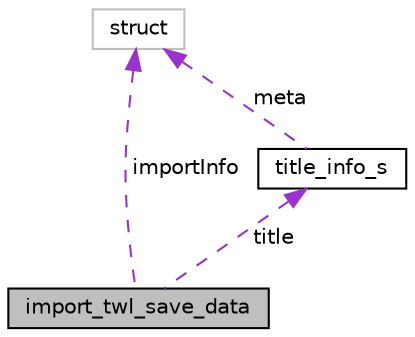 digraph "import_twl_save_data"
{
  edge [fontname="Helvetica",fontsize="10",labelfontname="Helvetica",labelfontsize="10"];
  node [fontname="Helvetica",fontsize="10",shape=record];
  Node1 [label="import_twl_save_data",height=0.2,width=0.4,color="black", fillcolor="grey75", style="filled" fontcolor="black"];
  Node2 -> Node1 [dir="back",color="darkorchid3",fontsize="10",style="dashed",label=" importInfo" ,fontname="Helvetica"];
  Node2 [label="struct",height=0.2,width=0.4,color="grey75", fillcolor="white", style="filled"];
  Node3 -> Node1 [dir="back",color="darkorchid3",fontsize="10",style="dashed",label=" title" ,fontname="Helvetica"];
  Node3 [label="title_info_s",height=0.2,width=0.4,color="black", fillcolor="white", style="filled",URL="$structtitle__info__s.html"];
  Node2 -> Node3 [dir="back",color="darkorchid3",fontsize="10",style="dashed",label=" meta" ,fontname="Helvetica"];
}
